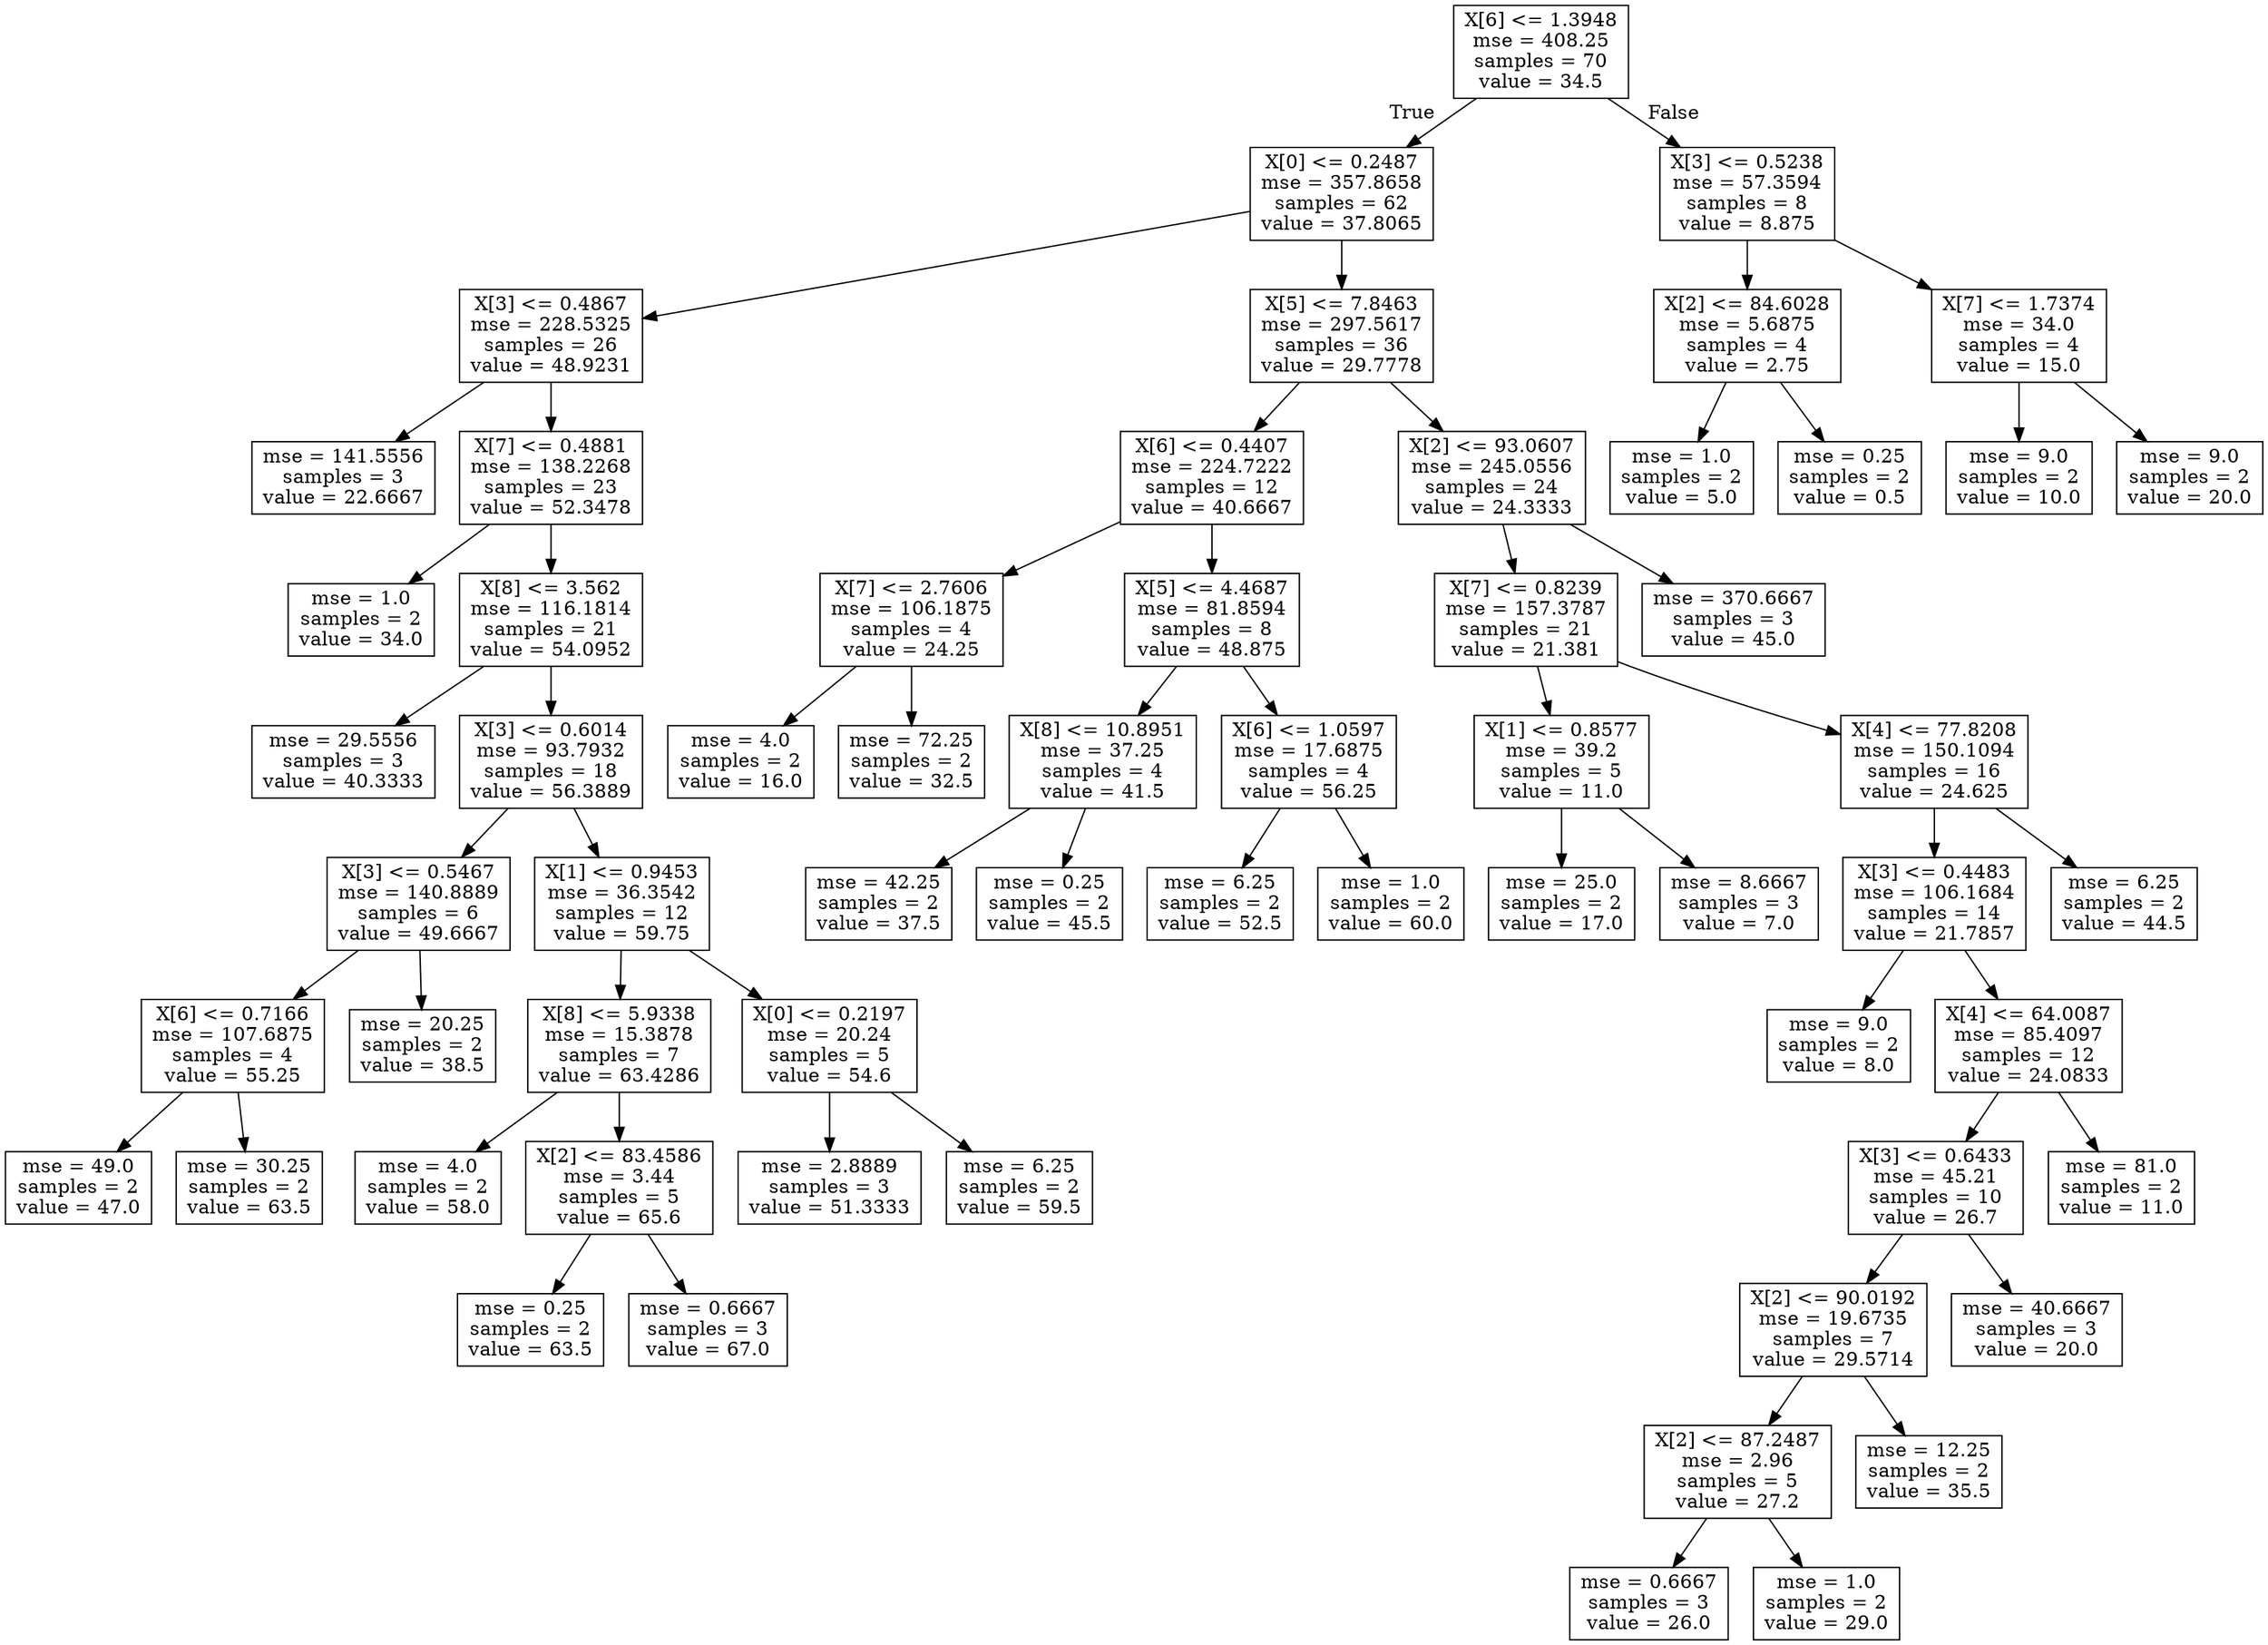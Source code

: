 digraph Tree {
node [shape=box] ;
0 [label="X[6] <= 1.3948\nmse = 408.25\nsamples = 70\nvalue = 34.5"] ;
1 [label="X[0] <= 0.2487\nmse = 357.8658\nsamples = 62\nvalue = 37.8065"] ;
0 -> 1 [labeldistance=2.5, labelangle=45, headlabel="True"] ;
2 [label="X[3] <= 0.4867\nmse = 228.5325\nsamples = 26\nvalue = 48.9231"] ;
1 -> 2 ;
3 [label="mse = 141.5556\nsamples = 3\nvalue = 22.6667"] ;
2 -> 3 ;
4 [label="X[7] <= 0.4881\nmse = 138.2268\nsamples = 23\nvalue = 52.3478"] ;
2 -> 4 ;
5 [label="mse = 1.0\nsamples = 2\nvalue = 34.0"] ;
4 -> 5 ;
6 [label="X[8] <= 3.562\nmse = 116.1814\nsamples = 21\nvalue = 54.0952"] ;
4 -> 6 ;
7 [label="mse = 29.5556\nsamples = 3\nvalue = 40.3333"] ;
6 -> 7 ;
8 [label="X[3] <= 0.6014\nmse = 93.7932\nsamples = 18\nvalue = 56.3889"] ;
6 -> 8 ;
9 [label="X[3] <= 0.5467\nmse = 140.8889\nsamples = 6\nvalue = 49.6667"] ;
8 -> 9 ;
10 [label="X[6] <= 0.7166\nmse = 107.6875\nsamples = 4\nvalue = 55.25"] ;
9 -> 10 ;
11 [label="mse = 49.0\nsamples = 2\nvalue = 47.0"] ;
10 -> 11 ;
12 [label="mse = 30.25\nsamples = 2\nvalue = 63.5"] ;
10 -> 12 ;
13 [label="mse = 20.25\nsamples = 2\nvalue = 38.5"] ;
9 -> 13 ;
14 [label="X[1] <= 0.9453\nmse = 36.3542\nsamples = 12\nvalue = 59.75"] ;
8 -> 14 ;
15 [label="X[8] <= 5.9338\nmse = 15.3878\nsamples = 7\nvalue = 63.4286"] ;
14 -> 15 ;
16 [label="mse = 4.0\nsamples = 2\nvalue = 58.0"] ;
15 -> 16 ;
17 [label="X[2] <= 83.4586\nmse = 3.44\nsamples = 5\nvalue = 65.6"] ;
15 -> 17 ;
18 [label="mse = 0.25\nsamples = 2\nvalue = 63.5"] ;
17 -> 18 ;
19 [label="mse = 0.6667\nsamples = 3\nvalue = 67.0"] ;
17 -> 19 ;
20 [label="X[0] <= 0.2197\nmse = 20.24\nsamples = 5\nvalue = 54.6"] ;
14 -> 20 ;
21 [label="mse = 2.8889\nsamples = 3\nvalue = 51.3333"] ;
20 -> 21 ;
22 [label="mse = 6.25\nsamples = 2\nvalue = 59.5"] ;
20 -> 22 ;
23 [label="X[5] <= 7.8463\nmse = 297.5617\nsamples = 36\nvalue = 29.7778"] ;
1 -> 23 ;
24 [label="X[6] <= 0.4407\nmse = 224.7222\nsamples = 12\nvalue = 40.6667"] ;
23 -> 24 ;
25 [label="X[7] <= 2.7606\nmse = 106.1875\nsamples = 4\nvalue = 24.25"] ;
24 -> 25 ;
26 [label="mse = 4.0\nsamples = 2\nvalue = 16.0"] ;
25 -> 26 ;
27 [label="mse = 72.25\nsamples = 2\nvalue = 32.5"] ;
25 -> 27 ;
28 [label="X[5] <= 4.4687\nmse = 81.8594\nsamples = 8\nvalue = 48.875"] ;
24 -> 28 ;
29 [label="X[8] <= 10.8951\nmse = 37.25\nsamples = 4\nvalue = 41.5"] ;
28 -> 29 ;
30 [label="mse = 42.25\nsamples = 2\nvalue = 37.5"] ;
29 -> 30 ;
31 [label="mse = 0.25\nsamples = 2\nvalue = 45.5"] ;
29 -> 31 ;
32 [label="X[6] <= 1.0597\nmse = 17.6875\nsamples = 4\nvalue = 56.25"] ;
28 -> 32 ;
33 [label="mse = 6.25\nsamples = 2\nvalue = 52.5"] ;
32 -> 33 ;
34 [label="mse = 1.0\nsamples = 2\nvalue = 60.0"] ;
32 -> 34 ;
35 [label="X[2] <= 93.0607\nmse = 245.0556\nsamples = 24\nvalue = 24.3333"] ;
23 -> 35 ;
36 [label="X[7] <= 0.8239\nmse = 157.3787\nsamples = 21\nvalue = 21.381"] ;
35 -> 36 ;
37 [label="X[1] <= 0.8577\nmse = 39.2\nsamples = 5\nvalue = 11.0"] ;
36 -> 37 ;
38 [label="mse = 25.0\nsamples = 2\nvalue = 17.0"] ;
37 -> 38 ;
39 [label="mse = 8.6667\nsamples = 3\nvalue = 7.0"] ;
37 -> 39 ;
40 [label="X[4] <= 77.8208\nmse = 150.1094\nsamples = 16\nvalue = 24.625"] ;
36 -> 40 ;
41 [label="X[3] <= 0.4483\nmse = 106.1684\nsamples = 14\nvalue = 21.7857"] ;
40 -> 41 ;
42 [label="mse = 9.0\nsamples = 2\nvalue = 8.0"] ;
41 -> 42 ;
43 [label="X[4] <= 64.0087\nmse = 85.4097\nsamples = 12\nvalue = 24.0833"] ;
41 -> 43 ;
44 [label="X[3] <= 0.6433\nmse = 45.21\nsamples = 10\nvalue = 26.7"] ;
43 -> 44 ;
45 [label="X[2] <= 90.0192\nmse = 19.6735\nsamples = 7\nvalue = 29.5714"] ;
44 -> 45 ;
46 [label="X[2] <= 87.2487\nmse = 2.96\nsamples = 5\nvalue = 27.2"] ;
45 -> 46 ;
47 [label="mse = 0.6667\nsamples = 3\nvalue = 26.0"] ;
46 -> 47 ;
48 [label="mse = 1.0\nsamples = 2\nvalue = 29.0"] ;
46 -> 48 ;
49 [label="mse = 12.25\nsamples = 2\nvalue = 35.5"] ;
45 -> 49 ;
50 [label="mse = 40.6667\nsamples = 3\nvalue = 20.0"] ;
44 -> 50 ;
51 [label="mse = 81.0\nsamples = 2\nvalue = 11.0"] ;
43 -> 51 ;
52 [label="mse = 6.25\nsamples = 2\nvalue = 44.5"] ;
40 -> 52 ;
53 [label="mse = 370.6667\nsamples = 3\nvalue = 45.0"] ;
35 -> 53 ;
54 [label="X[3] <= 0.5238\nmse = 57.3594\nsamples = 8\nvalue = 8.875"] ;
0 -> 54 [labeldistance=2.5, labelangle=-45, headlabel="False"] ;
55 [label="X[2] <= 84.6028\nmse = 5.6875\nsamples = 4\nvalue = 2.75"] ;
54 -> 55 ;
56 [label="mse = 1.0\nsamples = 2\nvalue = 5.0"] ;
55 -> 56 ;
57 [label="mse = 0.25\nsamples = 2\nvalue = 0.5"] ;
55 -> 57 ;
58 [label="X[7] <= 1.7374\nmse = 34.0\nsamples = 4\nvalue = 15.0"] ;
54 -> 58 ;
59 [label="mse = 9.0\nsamples = 2\nvalue = 10.0"] ;
58 -> 59 ;
60 [label="mse = 9.0\nsamples = 2\nvalue = 20.0"] ;
58 -> 60 ;
}